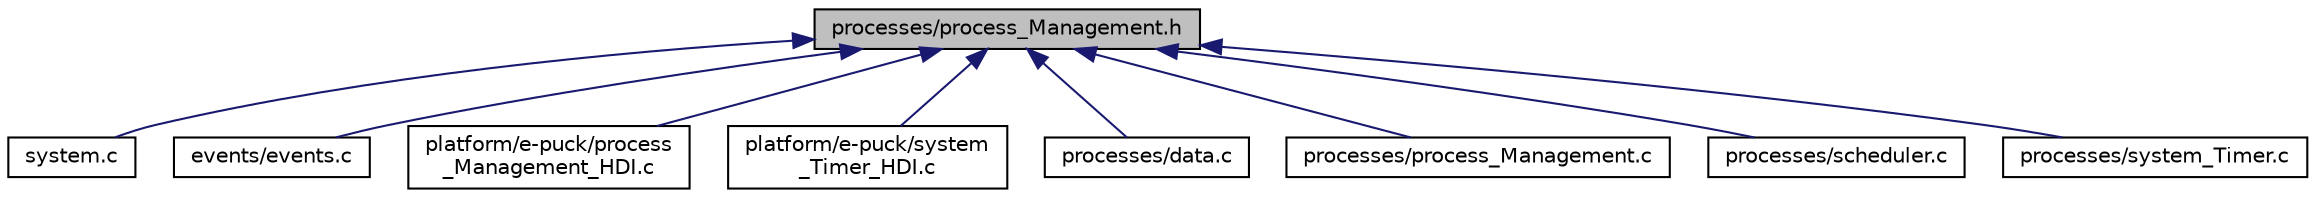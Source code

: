 digraph "processes/process_Management.h"
{
  edge [fontname="Helvetica",fontsize="10",labelfontname="Helvetica",labelfontsize="10"];
  node [fontname="Helvetica",fontsize="10",shape=record];
  Node1 [label="processes/process_Management.h",height=0.2,width=0.4,color="black", fillcolor="grey75", style="filled", fontcolor="black"];
  Node1 -> Node2 [dir="back",color="midnightblue",fontsize="10",style="solid"];
  Node2 [label="system.c",height=0.2,width=0.4,color="black", fillcolor="white", style="filled",URL="$d4/dfd/system_8c.html",tooltip="defines functions to initialise and start OpenSwarm. "];
  Node1 -> Node3 [dir="back",color="midnightblue",fontsize="10",style="solid"];
  Node3 [label="events/events.c",height=0.2,width=0.4,color="black", fillcolor="white", style="filled",URL="$de/deb/events_8c.html",tooltip="defines functions to create, (un)subscribe, (un)register, and delete events and related handler..."];
  Node1 -> Node4 [dir="back",color="midnightblue",fontsize="10",style="solid"];
  Node4 [label="platform/e-puck/process\l_Management_HDI.c",height=0.2,width=0.4,color="black", fillcolor="white", style="filled",URL="$d2/d78/process__Management__HDI_8c.html",tooltip="Hardware dependent implementations to manage processes (e.g. task swichting) "];
  Node1 -> Node5 [dir="back",color="midnightblue",fontsize="10",style="solid"];
  Node5 [label="platform/e-puck/system\l_Timer_HDI.c",height=0.2,width=0.4,color="black", fillcolor="white", style="filled",URL="$d7/de8/system__Timer__HDI_8c.html",tooltip="Hardware dependent implementations to initialise, configure and the operating system. "];
  Node1 -> Node6 [dir="back",color="midnightblue",fontsize="10",style="solid"];
  Node6 [label="processes/data.c",height=0.2,width=0.4,color="black", fillcolor="white", style="filled",URL="$de/da9/data_8c.html",tooltip="This file includes all functions which are needed to manage data structures needed by the processes m..."];
  Node1 -> Node7 [dir="back",color="midnightblue",fontsize="10",style="solid"];
  Node7 [label="processes/process_Management.c",height=0.2,width=0.4,color="black", fillcolor="white", style="filled",URL="$da/d14/process__Management_8c.html",tooltip="This file includes all functions wich are needed to manage processes (e.g. task swichting) ..."];
  Node1 -> Node8 [dir="back",color="midnightblue",fontsize="10",style="solid"];
  Node8 [label="processes/scheduler.c",height=0.2,width=0.4,color="black", fillcolor="white", style="filled",URL="$dd/d6c/scheduler_8c.html",tooltip="This file includes all functions wich are needed to specify a scheduling algorithm. "];
  Node1 -> Node9 [dir="back",color="midnightblue",fontsize="10",style="solid"];
  Node9 [label="processes/system_Timer.c",height=0.2,width=0.4,color="black", fillcolor="white", style="filled",URL="$de/dfb/system__Timer_8c.html",tooltip="This file includes all hardware dependent functions, which are nesessary to initialise, configure and run the system Time. "];
}
